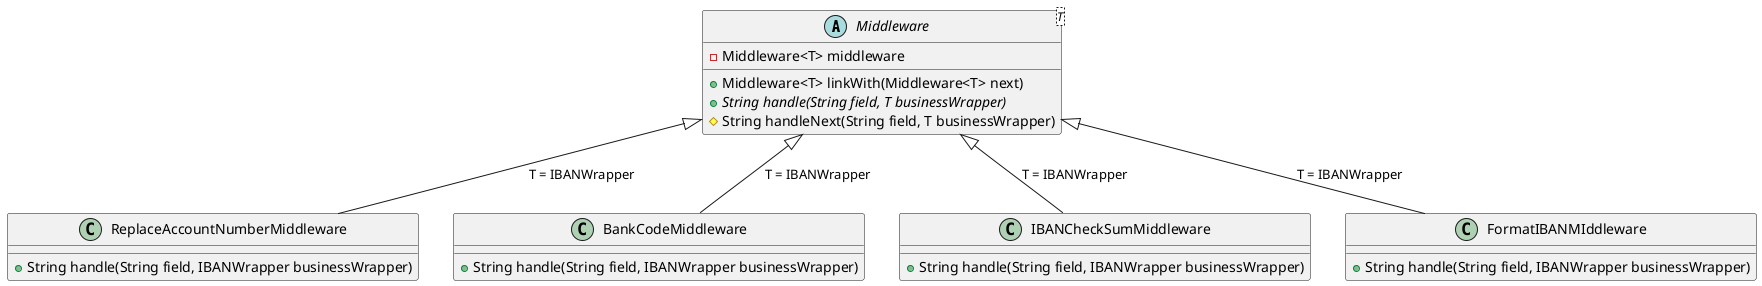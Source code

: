 @startuml
'https://plantuml.com/class-diagram

abstract class Middleware<T>{
- Middleware<T> middleware


+ Middleware<T> linkWith(Middleware<T> next)
+ {abstract} String handle(String field, T businessWrapper)
# String handleNext(String field, T businessWrapper)

}

class  ReplaceAccountNumberMiddleware {
+ String handle(String field, IBANWrapper businessWrapper)
}


class  BankCodeMiddleware {
+ String handle(String field, IBANWrapper businessWrapper)
}

class  IBANCheckSumMiddleware {
+ String handle(String field, IBANWrapper businessWrapper)
}

class  FormatIBANMIddleware {
+ String handle(String field, IBANWrapper businessWrapper)
}

Middleware <|-- ReplaceAccountNumberMiddleware : "T = IBANWrapper"
Middleware <|-- BankCodeMiddleware : "T = IBANWrapper"
Middleware <|-- IBANCheckSumMiddleware : "T = IBANWrapper"
Middleware <|-- FormatIBANMIddleware : "T = IBANWrapper"




@enduml